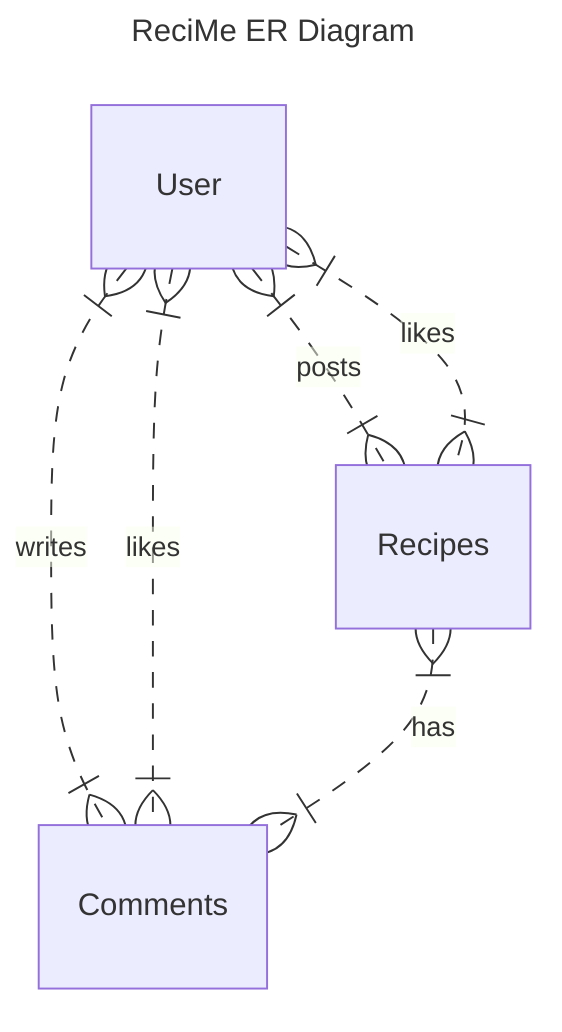 ---
title: ReciMe ER Diagram
---
erDiagram
    User }|..|{ Recipes :posts
    User }|..|{ Comments :writes
    User }|..|{ Comments :likes
    User }|..|{ Recipes :likes
    Recipes }|..|{ Comments :has